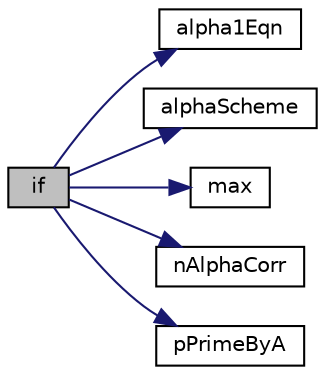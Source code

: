 digraph "if"
{
  bgcolor="transparent";
  edge [fontname="Helvetica",fontsize="10",labelfontname="Helvetica",labelfontsize="10"];
  node [fontname="Helvetica",fontsize="10",shape=record];
  rankdir="LR";
  Node16 [label="if",height=0.2,width=0.4,color="black", fillcolor="grey75", style="filled", fontcolor="black"];
  Node16 -> Node17 [color="midnightblue",fontsize="10",style="solid",fontname="Helvetica"];
  Node17 [label="alpha1Eqn",height=0.2,width=0.4,color="black",URL="$a00851.html#a090fef17afbe922a9e1e359cea911cbf"];
  Node16 -> Node18 [color="midnightblue",fontsize="10",style="solid",fontname="Helvetica"];
  Node18 [label="alphaScheme",height=0.2,width=0.4,color="black",URL="$a00851.html#ab658679c743d866acef15b42f91683e9"];
  Node16 -> Node19 [color="midnightblue",fontsize="10",style="solid",fontname="Helvetica"];
  Node19 [label="max",height=0.2,width=0.4,color="black",URL="$a01745.html#af5beeb1c884e5015e07513b14742eddd"];
  Node16 -> Node20 [color="midnightblue",fontsize="10",style="solid",fontname="Helvetica"];
  Node20 [label="nAlphaCorr",height=0.2,width=0.4,color="black",URL="$a00851.html#a992541488a3eb0f965464c6b182f7cac"];
  Node16 -> Node21 [color="midnightblue",fontsize="10",style="solid",fontname="Helvetica"];
  Node21 [label="pPrimeByA",height=0.2,width=0.4,color="black",URL="$a00851.html#ac974804cd6be17cc0d3d5c8a14940739"];
}

